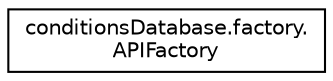 digraph "Graphical Class Hierarchy"
{
 // LATEX_PDF_SIZE
  edge [fontname="Helvetica",fontsize="10",labelfontname="Helvetica",labelfontsize="10"];
  node [fontname="Helvetica",fontsize="10",shape=record];
  rankdir="LR";
  Node0 [label="conditionsDatabase.factory.\lAPIFactory",height=0.2,width=0.4,color="black", fillcolor="white", style="filled",URL="$classconditionsDatabase_1_1factory_1_1APIFactory.html",tooltip="This class creates an instance of the specified database API."];
}
